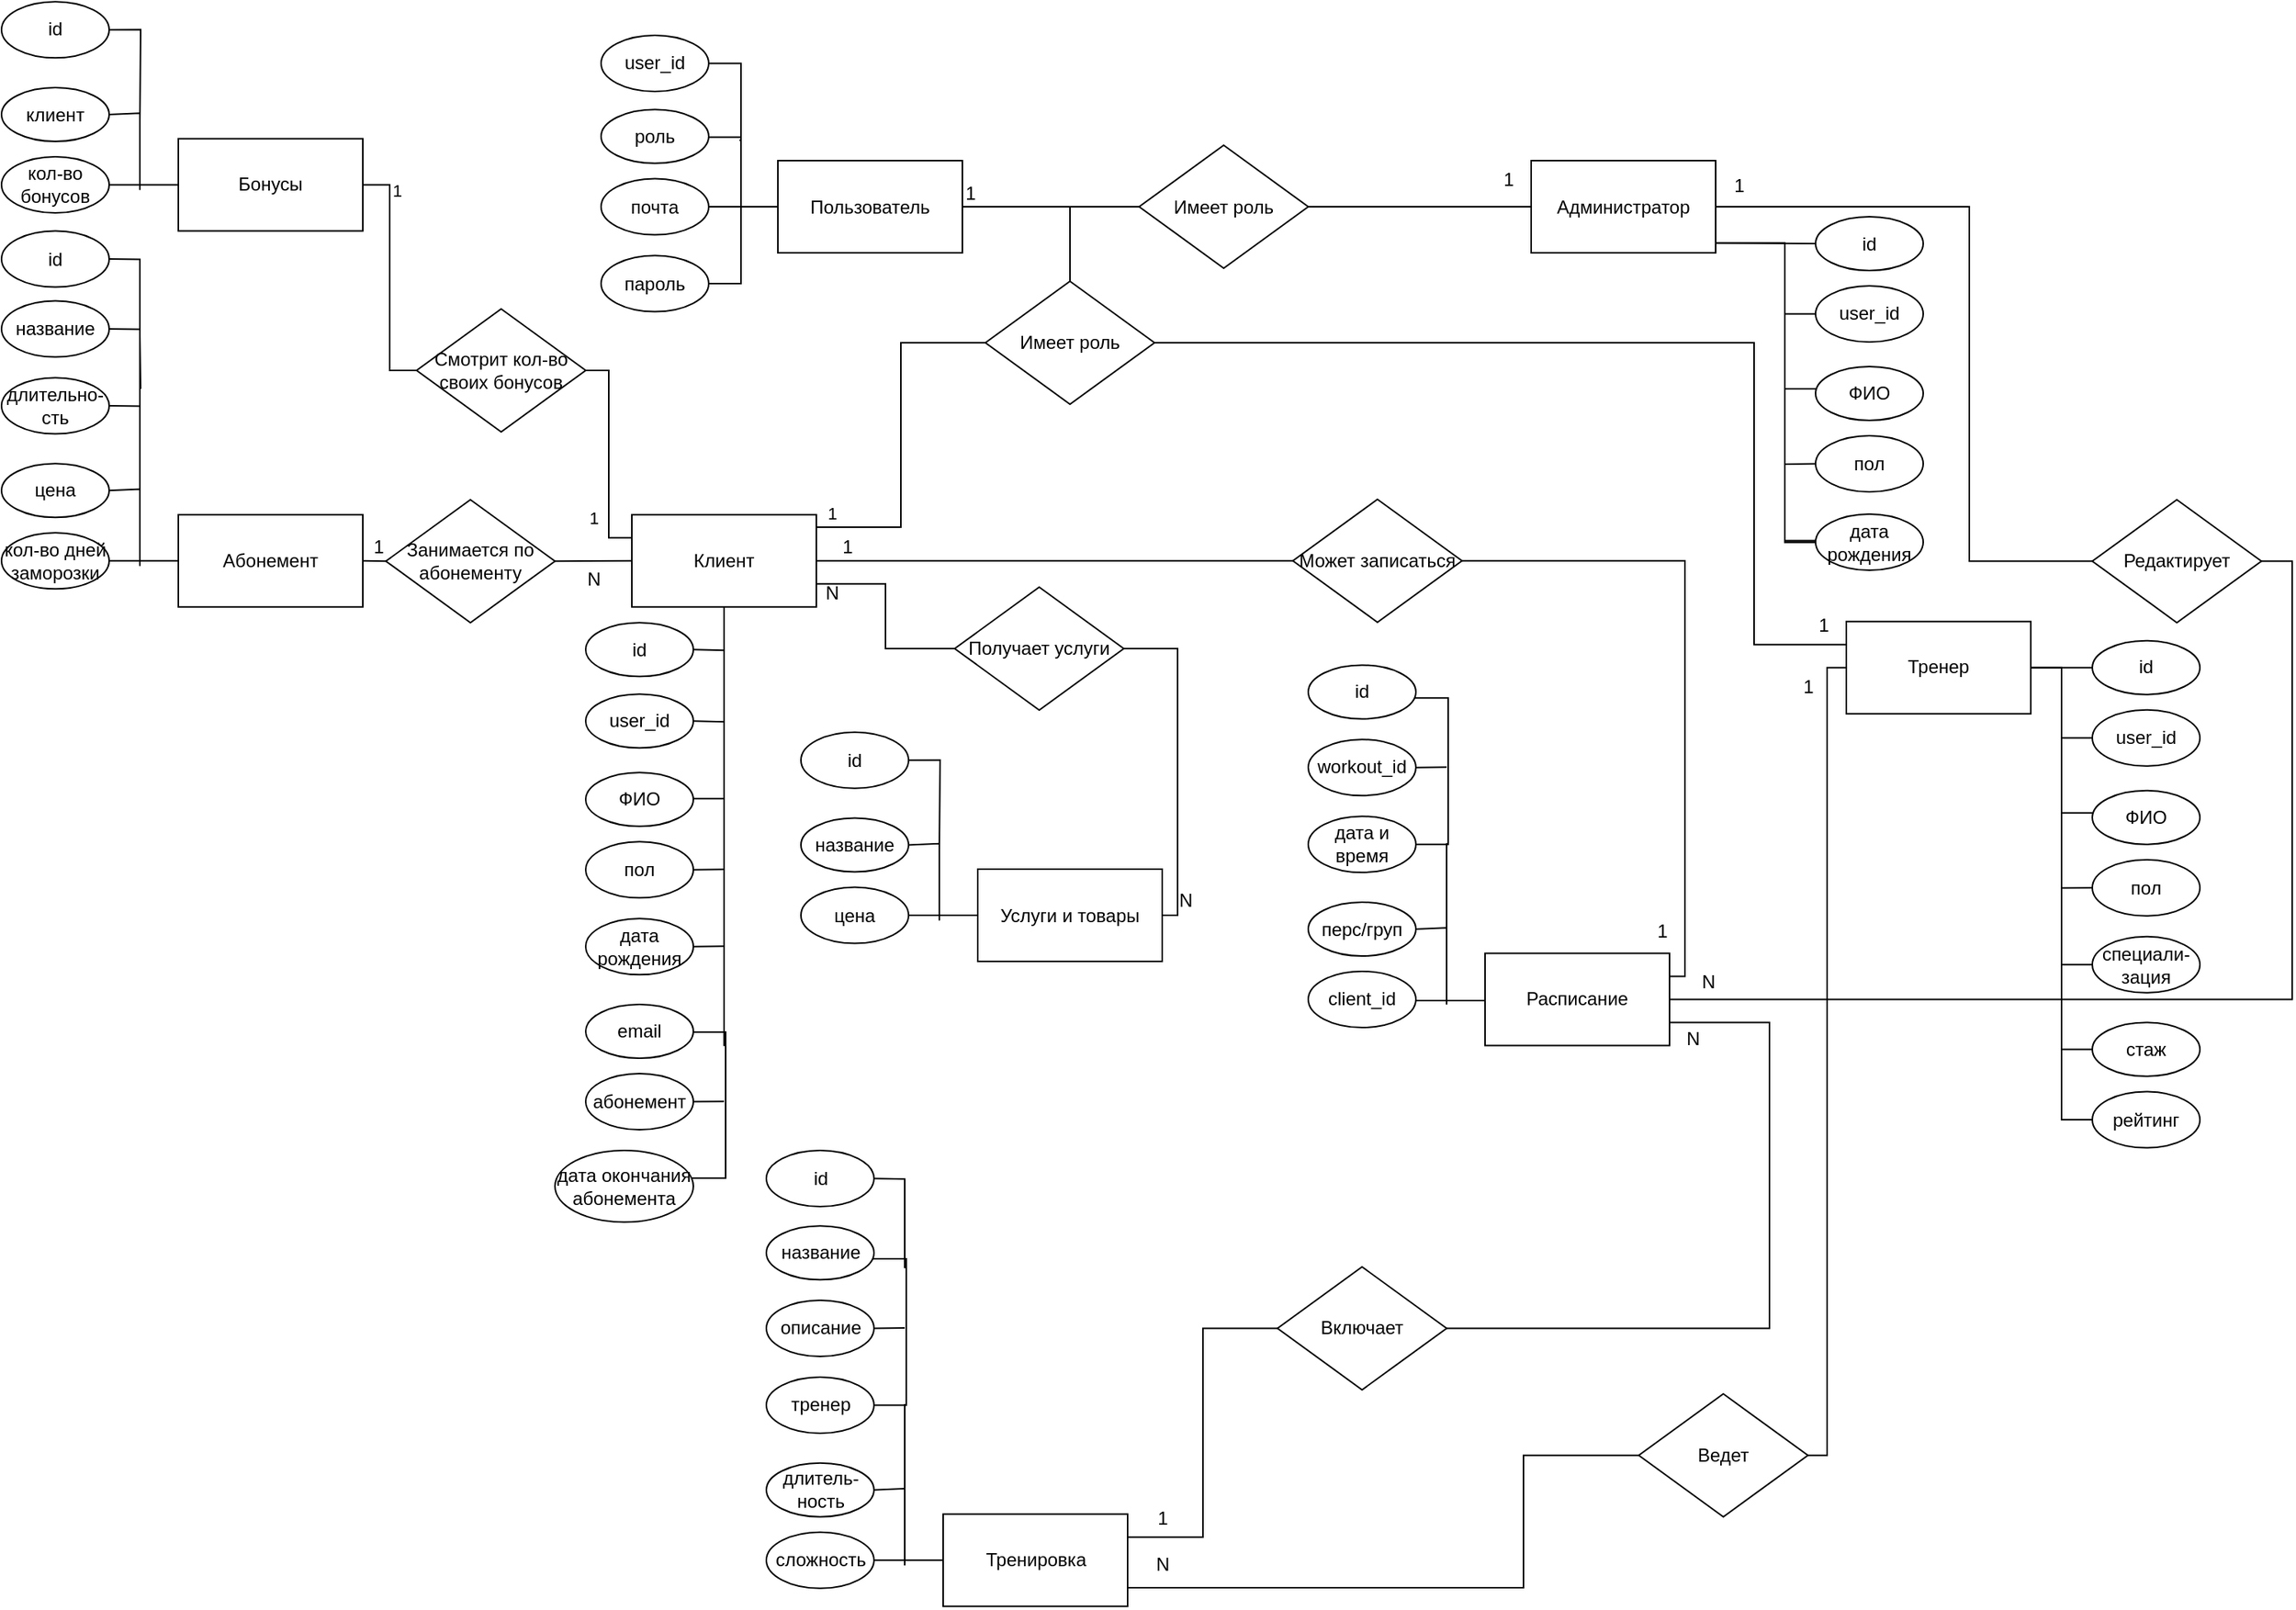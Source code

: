 <mxfile version="24.2.5" type="device">
  <diagram id="RnCLzUl4eSxEsvMVz8-o" name="Page-1">
    <mxGraphModel dx="2284" dy="844" grid="1" gridSize="10" guides="1" tooltips="1" connect="1" arrows="1" fold="1" page="1" pageScale="1" pageWidth="850" pageHeight="1100" math="0" shadow="0">
      <root>
        <mxCell id="0" />
        <mxCell id="1" parent="0" />
        <mxCell id="U9l8ZiFaZ61yjVG8_agF-72" style="edgeStyle=orthogonalEdgeStyle;rounded=0;orthogonalLoop=1;jettySize=auto;html=1;exitX=1;exitY=0.5;exitDx=0;exitDy=0;entryX=0.5;entryY=0;entryDx=0;entryDy=0;startArrow=none;startFill=0;endArrow=none;endFill=0;" parent="1" source="QEzAl2PrGgzdigAZb0rT-1" target="QEzAl2PrGgzdigAZb0rT-14" edge="1">
          <mxGeometry relative="1" as="geometry">
            <Array as="points">
              <mxPoint x="325" y="602" />
            </Array>
          </mxGeometry>
        </mxCell>
        <mxCell id="QEzAl2PrGgzdigAZb0rT-1" value="Пользователь" style="rounded=0;whiteSpace=wrap;html=1;" parent="1" vertex="1">
          <mxGeometry x="135" y="571.5" width="120" height="60" as="geometry" />
        </mxCell>
        <mxCell id="QEzAl2PrGgzdigAZb0rT-14" value="Имеет роль" style="rhombus;whiteSpace=wrap;html=1;" parent="1" vertex="1">
          <mxGeometry x="270" y="650" width="110" height="80" as="geometry" />
        </mxCell>
        <mxCell id="QEzAl2PrGgzdigAZb0rT-53" value="Получает услуги" style="rhombus;whiteSpace=wrap;html=1;" parent="1" vertex="1">
          <mxGeometry x="250" y="849" width="110" height="80" as="geometry" />
        </mxCell>
        <mxCell id="3AcrKB5KS1CkjY7Gb4UU-227" value="user_id" style="ellipse;whiteSpace=wrap;html=1;" parent="1" vertex="1">
          <mxGeometry x="20" y="490" width="70" height="36.5" as="geometry" />
        </mxCell>
        <mxCell id="3AcrKB5KS1CkjY7Gb4UU-230" value="роль" style="ellipse;whiteSpace=wrap;html=1;" parent="1" vertex="1">
          <mxGeometry x="20" y="538.25" width="70" height="35" as="geometry" />
        </mxCell>
        <mxCell id="3AcrKB5KS1CkjY7Gb4UU-231" value="почта" style="ellipse;whiteSpace=wrap;html=1;" parent="1" vertex="1">
          <mxGeometry x="20" y="583.25" width="70" height="36.5" as="geometry" />
        </mxCell>
        <mxCell id="3AcrKB5KS1CkjY7Gb4UU-232" value="пароль" style="ellipse;whiteSpace=wrap;html=1;" parent="1" vertex="1">
          <mxGeometry x="20" y="633.25" width="70" height="36.5" as="geometry" />
        </mxCell>
        <mxCell id="3AcrKB5KS1CkjY7Gb4UU-234" style="edgeStyle=orthogonalEdgeStyle;rounded=0;orthogonalLoop=1;jettySize=auto;html=1;startArrow=none;startFill=0;endArrow=none;endFill=0;" parent="1" source="3AcrKB5KS1CkjY7Gb4UU-232" target="3AcrKB5KS1CkjY7Gb4UU-230" edge="1">
          <mxGeometry relative="1" as="geometry">
            <mxPoint x="95.001" y="648.25" as="sourcePoint" />
            <mxPoint x="95.56" y="555.75" as="targetPoint" />
            <Array as="points">
              <mxPoint x="111" y="651.25" />
              <mxPoint x="111" y="556.25" />
            </Array>
          </mxGeometry>
        </mxCell>
        <mxCell id="3AcrKB5KS1CkjY7Gb4UU-235" value="" style="endArrow=none;html=1;rounded=0;exitX=1;exitY=0.5;exitDx=0;exitDy=0;" parent="1" source="3AcrKB5KS1CkjY7Gb4UU-231" target="QEzAl2PrGgzdigAZb0rT-1" edge="1">
          <mxGeometry width="50" height="50" relative="1" as="geometry">
            <mxPoint x="245" y="608.25" as="sourcePoint" />
            <mxPoint x="295" y="558.25" as="targetPoint" />
          </mxGeometry>
        </mxCell>
        <mxCell id="3AcrKB5KS1CkjY7Gb4UU-236" value="" style="endArrow=none;html=1;rounded=0;edgeStyle=orthogonalEdgeStyle;" parent="1" edge="1">
          <mxGeometry width="50" height="50" relative="1" as="geometry">
            <mxPoint x="90" y="508.25" as="sourcePoint" />
            <mxPoint x="110" y="558.25" as="targetPoint" />
            <Array as="points">
              <mxPoint x="90" y="509.25" />
              <mxPoint x="111" y="509.25" />
              <mxPoint x="111" y="558.25" />
            </Array>
          </mxGeometry>
        </mxCell>
        <mxCell id="3AcrKB5KS1CkjY7Gb4UU-237" value="Клиент" style="rounded=0;whiteSpace=wrap;html=1;" parent="1" vertex="1">
          <mxGeometry x="40" y="801.88" width="120" height="60" as="geometry" />
        </mxCell>
        <mxCell id="3AcrKB5KS1CkjY7Gb4UU-239" value="email" style="ellipse;whiteSpace=wrap;html=1;" parent="1" vertex="1">
          <mxGeometry x="10" y="1120.5" width="70" height="35" as="geometry" />
        </mxCell>
        <mxCell id="3AcrKB5KS1CkjY7Gb4UU-240" value="абонемент" style="ellipse;whiteSpace=wrap;html=1;" parent="1" vertex="1">
          <mxGeometry x="10" y="1165.5" width="70" height="36.5" as="geometry" />
        </mxCell>
        <mxCell id="3AcrKB5KS1CkjY7Gb4UU-241" value="дата окончания абонемента" style="ellipse;whiteSpace=wrap;html=1;" parent="1" vertex="1">
          <mxGeometry x="-10" y="1215.5" width="90" height="46.62" as="geometry" />
        </mxCell>
        <mxCell id="3AcrKB5KS1CkjY7Gb4UU-242" style="edgeStyle=orthogonalEdgeStyle;rounded=0;orthogonalLoop=1;jettySize=auto;html=1;startArrow=none;startFill=0;endArrow=none;endFill=0;" parent="1" source="3AcrKB5KS1CkjY7Gb4UU-241" target="3AcrKB5KS1CkjY7Gb4UU-239" edge="1">
          <mxGeometry relative="1" as="geometry">
            <mxPoint x="85.001" y="1230.5" as="sourcePoint" />
            <mxPoint x="85.56" y="1138" as="targetPoint" />
            <Array as="points">
              <mxPoint x="101" y="1233.5" />
              <mxPoint x="101" y="1138.5" />
            </Array>
          </mxGeometry>
        </mxCell>
        <mxCell id="3AcrKB5KS1CkjY7Gb4UU-249" value="ФИО" style="ellipse;whiteSpace=wrap;html=1;" parent="1" vertex="1">
          <mxGeometry x="10" y="969.62" width="70" height="35" as="geometry" />
        </mxCell>
        <mxCell id="3AcrKB5KS1CkjY7Gb4UU-250" value="пол" style="ellipse;whiteSpace=wrap;html=1;" parent="1" vertex="1">
          <mxGeometry x="10" y="1014.62" width="70" height="36.5" as="geometry" />
        </mxCell>
        <mxCell id="3AcrKB5KS1CkjY7Gb4UU-251" value="дата рождения" style="ellipse;whiteSpace=wrap;html=1;" parent="1" vertex="1">
          <mxGeometry x="10" y="1064.62" width="70" height="36.5" as="geometry" />
        </mxCell>
        <mxCell id="3AcrKB5KS1CkjY7Gb4UU-254" value="" style="endArrow=none;html=1;rounded=0;exitX=1;exitY=0.5;exitDx=0;exitDy=0;" parent="1" source="3AcrKB5KS1CkjY7Gb4UU-250" edge="1">
          <mxGeometry width="50" height="50" relative="1" as="geometry">
            <mxPoint x="120" y="1089.62" as="sourcePoint" />
            <mxPoint x="100" y="1032.62" as="targetPoint" />
          </mxGeometry>
        </mxCell>
        <mxCell id="3AcrKB5KS1CkjY7Gb4UU-256" value="id" style="ellipse;whiteSpace=wrap;html=1;" parent="1" vertex="1">
          <mxGeometry x="10" y="872.12" width="70" height="35" as="geometry" />
        </mxCell>
        <mxCell id="3AcrKB5KS1CkjY7Gb4UU-257" value="user_id" style="ellipse;whiteSpace=wrap;html=1;" parent="1" vertex="1">
          <mxGeometry x="10" y="918.62" width="70" height="35" as="geometry" />
        </mxCell>
        <mxCell id="3AcrKB5KS1CkjY7Gb4UU-259" value="" style="endArrow=none;html=1;rounded=0;entryX=1;entryY=0.5;entryDx=0;entryDy=0;" parent="1" target="3AcrKB5KS1CkjY7Gb4UU-256" edge="1">
          <mxGeometry width="50" height="50" relative="1" as="geometry">
            <mxPoint x="100" y="992.12" as="sourcePoint" />
            <mxPoint x="320" y="1182.12" as="targetPoint" />
            <Array as="points">
              <mxPoint x="100" y="890.12" />
            </Array>
          </mxGeometry>
        </mxCell>
        <mxCell id="3AcrKB5KS1CkjY7Gb4UU-260" value="Тренер" style="rounded=0;whiteSpace=wrap;html=1;" parent="1" vertex="1">
          <mxGeometry x="830" y="871.37" width="120" height="60" as="geometry" />
        </mxCell>
        <mxCell id="3AcrKB5KS1CkjY7Gb4UU-261" value="стаж" style="ellipse;whiteSpace=wrap;html=1;" parent="1" vertex="1">
          <mxGeometry x="990" y="1132.25" width="70" height="35" as="geometry" />
        </mxCell>
        <mxCell id="3AcrKB5KS1CkjY7Gb4UU-262" value="рейтинг" style="ellipse;whiteSpace=wrap;html=1;" parent="1" vertex="1">
          <mxGeometry x="990" y="1177.25" width="70" height="36.5" as="geometry" />
        </mxCell>
        <mxCell id="3AcrKB5KS1CkjY7Gb4UU-266" value="ФИО" style="ellipse;whiteSpace=wrap;html=1;" parent="1" vertex="1">
          <mxGeometry x="990" y="981.37" width="70" height="35" as="geometry" />
        </mxCell>
        <mxCell id="3AcrKB5KS1CkjY7Gb4UU-267" value="пол" style="ellipse;whiteSpace=wrap;html=1;" parent="1" vertex="1">
          <mxGeometry x="990" y="1026.37" width="70" height="36.5" as="geometry" />
        </mxCell>
        <mxCell id="3AcrKB5KS1CkjY7Gb4UU-268" value="специали-&lt;br&gt;зация" style="ellipse;whiteSpace=wrap;html=1;" parent="1" vertex="1">
          <mxGeometry x="990" y="1076.37" width="70" height="36.5" as="geometry" />
        </mxCell>
        <mxCell id="3AcrKB5KS1CkjY7Gb4UU-272" value="id" style="ellipse;whiteSpace=wrap;html=1;" parent="1" vertex="1">
          <mxGeometry x="990" y="883.87" width="70" height="35" as="geometry" />
        </mxCell>
        <mxCell id="3AcrKB5KS1CkjY7Gb4UU-273" value="user_id" style="ellipse;whiteSpace=wrap;html=1;" parent="1" vertex="1">
          <mxGeometry x="990" y="928.87" width="70" height="36.5" as="geometry" />
        </mxCell>
        <mxCell id="3AcrKB5KS1CkjY7Gb4UU-277" value="Тренировка" style="rounded=0;whiteSpace=wrap;html=1;" parent="1" vertex="1">
          <mxGeometry x="242.5" y="1452.13" width="120" height="60" as="geometry" />
        </mxCell>
        <mxCell id="3AcrKB5KS1CkjY7Gb4UU-278" value="длитель-ность" style="ellipse;whiteSpace=wrap;html=1;" parent="1" vertex="1">
          <mxGeometry x="127.5" y="1418.88" width="70" height="35" as="geometry" />
        </mxCell>
        <mxCell id="3AcrKB5KS1CkjY7Gb4UU-279" value="сложность" style="ellipse;whiteSpace=wrap;html=1;" parent="1" vertex="1">
          <mxGeometry x="127.5" y="1463.88" width="70" height="36.5" as="geometry" />
        </mxCell>
        <mxCell id="3AcrKB5KS1CkjY7Gb4UU-280" value="" style="endArrow=none;html=1;rounded=0;exitX=1;exitY=0.5;exitDx=0;exitDy=0;" parent="1" source="3AcrKB5KS1CkjY7Gb4UU-279" target="3AcrKB5KS1CkjY7Gb4UU-277" edge="1">
          <mxGeometry width="50" height="50" relative="1" as="geometry">
            <mxPoint x="352.5" y="1488.88" as="sourcePoint" />
            <mxPoint x="402.5" y="1438.88" as="targetPoint" />
          </mxGeometry>
        </mxCell>
        <mxCell id="3AcrKB5KS1CkjY7Gb4UU-281" value="название" style="ellipse;whiteSpace=wrap;html=1;" parent="1" vertex="1">
          <mxGeometry x="127.5" y="1264.63" width="70" height="35" as="geometry" />
        </mxCell>
        <mxCell id="3AcrKB5KS1CkjY7Gb4UU-282" value="описание" style="ellipse;whiteSpace=wrap;html=1;" parent="1" vertex="1">
          <mxGeometry x="127.5" y="1313" width="70" height="36.5" as="geometry" />
        </mxCell>
        <mxCell id="3AcrKB5KS1CkjY7Gb4UU-283" value="тренер" style="ellipse;whiteSpace=wrap;html=1;" parent="1" vertex="1">
          <mxGeometry x="127.5" y="1363" width="70" height="36.5" as="geometry" />
        </mxCell>
        <mxCell id="3AcrKB5KS1CkjY7Gb4UU-284" style="edgeStyle=orthogonalEdgeStyle;rounded=0;orthogonalLoop=1;jettySize=auto;html=1;startArrow=none;startFill=0;endArrow=none;endFill=0;" parent="1" source="3AcrKB5KS1CkjY7Gb4UU-283" target="3AcrKB5KS1CkjY7Gb4UU-281" edge="1">
          <mxGeometry relative="1" as="geometry">
            <mxPoint x="202.501" y="1378" as="sourcePoint" />
            <mxPoint x="203.06" y="1285.5" as="targetPoint" />
            <Array as="points">
              <mxPoint x="218.5" y="1381" />
              <mxPoint x="218.5" y="1286" />
            </Array>
          </mxGeometry>
        </mxCell>
        <mxCell id="3AcrKB5KS1CkjY7Gb4UU-285" value="" style="endArrow=none;html=1;rounded=0;exitX=1;exitY=0.5;exitDx=0;exitDy=0;" parent="1" source="3AcrKB5KS1CkjY7Gb4UU-282" edge="1">
          <mxGeometry width="50" height="50" relative="1" as="geometry">
            <mxPoint x="237.5" y="1388" as="sourcePoint" />
            <mxPoint x="217.5" y="1331" as="targetPoint" />
          </mxGeometry>
        </mxCell>
        <mxCell id="3AcrKB5KS1CkjY7Gb4UU-286" value="" style="endArrow=none;html=1;rounded=0;" parent="1" edge="1">
          <mxGeometry width="50" height="50" relative="1" as="geometry">
            <mxPoint x="217.5" y="1440.5" as="sourcePoint" />
            <mxPoint x="217.5" y="1380.5" as="targetPoint" />
          </mxGeometry>
        </mxCell>
        <mxCell id="3AcrKB5KS1CkjY7Gb4UU-288" value="id" style="ellipse;whiteSpace=wrap;html=1;" parent="1" vertex="1">
          <mxGeometry x="127.5" y="1215.5" width="70" height="36.5" as="geometry" />
        </mxCell>
        <mxCell id="3AcrKB5KS1CkjY7Gb4UU-289" value="" style="endArrow=none;html=1;rounded=0;exitX=1;exitY=0.5;exitDx=0;exitDy=0;" parent="1" source="3AcrKB5KS1CkjY7Gb4UU-288" edge="1">
          <mxGeometry width="50" height="50" relative="1" as="geometry">
            <mxPoint x="237.5" y="1290.5" as="sourcePoint" />
            <mxPoint x="217.5" y="1292.13" as="targetPoint" />
            <Array as="points">
              <mxPoint x="217.5" y="1234.13" />
            </Array>
          </mxGeometry>
        </mxCell>
        <mxCell id="3AcrKB5KS1CkjY7Gb4UU-291" value="" style="endArrow=none;html=1;rounded=0;entryX=1;entryY=0.5;entryDx=0;entryDy=0;" parent="1" target="3AcrKB5KS1CkjY7Gb4UU-278" edge="1">
          <mxGeometry width="50" height="50" relative="1" as="geometry">
            <mxPoint x="217.5" y="1485.5" as="sourcePoint" />
            <mxPoint x="257.5" y="1555.5" as="targetPoint" />
            <Array as="points">
              <mxPoint x="217.5" y="1435.5" />
            </Array>
          </mxGeometry>
        </mxCell>
        <mxCell id="3AcrKB5KS1CkjY7Gb4UU-292" value="Расписание" style="rounded=0;whiteSpace=wrap;html=1;" parent="1" vertex="1">
          <mxGeometry x="595" y="1087.25" width="120" height="60" as="geometry" />
        </mxCell>
        <mxCell id="3AcrKB5KS1CkjY7Gb4UU-293" value="перс/груп" style="ellipse;whiteSpace=wrap;html=1;" parent="1" vertex="1">
          <mxGeometry x="480" y="1054" width="70" height="35" as="geometry" />
        </mxCell>
        <mxCell id="3AcrKB5KS1CkjY7Gb4UU-294" value="client_id" style="ellipse;whiteSpace=wrap;html=1;" parent="1" vertex="1">
          <mxGeometry x="480" y="1099" width="70" height="36.5" as="geometry" />
        </mxCell>
        <mxCell id="3AcrKB5KS1CkjY7Gb4UU-295" value="" style="endArrow=none;html=1;rounded=0;exitX=1;exitY=0.5;exitDx=0;exitDy=0;" parent="1" edge="1">
          <mxGeometry width="50" height="50" relative="1" as="geometry">
            <mxPoint x="550" y="1118" as="sourcePoint" />
            <mxPoint x="595" y="1118" as="targetPoint" />
          </mxGeometry>
        </mxCell>
        <mxCell id="3AcrKB5KS1CkjY7Gb4UU-296" value="id" style="ellipse;whiteSpace=wrap;html=1;" parent="1" vertex="1">
          <mxGeometry x="480" y="899.75" width="70" height="35" as="geometry" />
        </mxCell>
        <mxCell id="3AcrKB5KS1CkjY7Gb4UU-297" value="workout_id" style="ellipse;whiteSpace=wrap;html=1;" parent="1" vertex="1">
          <mxGeometry x="480" y="948.12" width="70" height="36.5" as="geometry" />
        </mxCell>
        <mxCell id="3AcrKB5KS1CkjY7Gb4UU-298" value="дата и время" style="ellipse;whiteSpace=wrap;html=1;" parent="1" vertex="1">
          <mxGeometry x="480" y="998.12" width="70" height="36.5" as="geometry" />
        </mxCell>
        <mxCell id="3AcrKB5KS1CkjY7Gb4UU-299" style="edgeStyle=orthogonalEdgeStyle;rounded=0;orthogonalLoop=1;jettySize=auto;html=1;startArrow=none;startFill=0;endArrow=none;endFill=0;" parent="1" source="3AcrKB5KS1CkjY7Gb4UU-298" target="3AcrKB5KS1CkjY7Gb4UU-296" edge="1">
          <mxGeometry relative="1" as="geometry">
            <mxPoint x="555.001" y="1013.12" as="sourcePoint" />
            <mxPoint x="555.56" y="920.62" as="targetPoint" />
            <Array as="points">
              <mxPoint x="571" y="1016.12" />
              <mxPoint x="571" y="921.12" />
            </Array>
          </mxGeometry>
        </mxCell>
        <mxCell id="3AcrKB5KS1CkjY7Gb4UU-300" value="" style="endArrow=none;html=1;rounded=0;exitX=1;exitY=0.5;exitDx=0;exitDy=0;" parent="1" source="3AcrKB5KS1CkjY7Gb4UU-297" edge="1">
          <mxGeometry width="50" height="50" relative="1" as="geometry">
            <mxPoint x="590" y="1023.12" as="sourcePoint" />
            <mxPoint x="570" y="966.12" as="targetPoint" />
          </mxGeometry>
        </mxCell>
        <mxCell id="3AcrKB5KS1CkjY7Gb4UU-301" value="" style="endArrow=none;html=1;rounded=0;" parent="1" edge="1">
          <mxGeometry width="50" height="50" relative="1" as="geometry">
            <mxPoint x="570" y="1075.62" as="sourcePoint" />
            <mxPoint x="570" y="1015.62" as="targetPoint" />
          </mxGeometry>
        </mxCell>
        <mxCell id="3AcrKB5KS1CkjY7Gb4UU-304" value="" style="endArrow=none;html=1;rounded=0;entryX=1;entryY=0.5;entryDx=0;entryDy=0;" parent="1" target="3AcrKB5KS1CkjY7Gb4UU-293" edge="1">
          <mxGeometry width="50" height="50" relative="1" as="geometry">
            <mxPoint x="570" y="1120.62" as="sourcePoint" />
            <mxPoint x="610" y="1190.62" as="targetPoint" />
            <Array as="points">
              <mxPoint x="570" y="1070.62" />
            </Array>
          </mxGeometry>
        </mxCell>
        <mxCell id="3AcrKB5KS1CkjY7Gb4UU-306" value="Абонемент" style="rounded=0;whiteSpace=wrap;html=1;" parent="1" vertex="1">
          <mxGeometry x="-255" y="801.88" width="120" height="60" as="geometry" />
        </mxCell>
        <mxCell id="3AcrKB5KS1CkjY7Gb4UU-307" value="цена" style="ellipse;whiteSpace=wrap;html=1;" parent="1" vertex="1">
          <mxGeometry x="-370" y="768.63" width="70" height="35" as="geometry" />
        </mxCell>
        <mxCell id="3AcrKB5KS1CkjY7Gb4UU-308" value="кол-во дней заморозки" style="ellipse;whiteSpace=wrap;html=1;" parent="1" vertex="1">
          <mxGeometry x="-370" y="813.63" width="70" height="36.5" as="geometry" />
        </mxCell>
        <mxCell id="3AcrKB5KS1CkjY7Gb4UU-309" value="" style="endArrow=none;html=1;rounded=0;exitX=1;exitY=0.5;exitDx=0;exitDy=0;" parent="1" source="3AcrKB5KS1CkjY7Gb4UU-308" target="3AcrKB5KS1CkjY7Gb4UU-306" edge="1">
          <mxGeometry width="50" height="50" relative="1" as="geometry">
            <mxPoint x="-145" y="838.63" as="sourcePoint" />
            <mxPoint x="-95" y="788.63" as="targetPoint" />
          </mxGeometry>
        </mxCell>
        <mxCell id="3AcrKB5KS1CkjY7Gb4UU-311" value="название" style="ellipse;whiteSpace=wrap;html=1;" parent="1" vertex="1">
          <mxGeometry x="-370" y="662.75" width="70" height="36.5" as="geometry" />
        </mxCell>
        <mxCell id="3AcrKB5KS1CkjY7Gb4UU-312" value="длительно-сть" style="ellipse;whiteSpace=wrap;html=1;" parent="1" vertex="1">
          <mxGeometry x="-370" y="712.75" width="70" height="36.5" as="geometry" />
        </mxCell>
        <mxCell id="3AcrKB5KS1CkjY7Gb4UU-314" value="" style="endArrow=none;html=1;rounded=0;exitX=1;exitY=0.5;exitDx=0;exitDy=0;entryX=1;entryY=0.5;entryDx=0;entryDy=0;" parent="1" source="3AcrKB5KS1CkjY7Gb4UU-311" target="3AcrKB5KS1CkjY7Gb4UU-312" edge="1">
          <mxGeometry width="50" height="50" relative="1" as="geometry">
            <mxPoint x="-260" y="737.75" as="sourcePoint" />
            <mxPoint x="-280" y="680.75" as="targetPoint" />
            <Array as="points">
              <mxPoint x="-280" y="681.25" />
              <mxPoint x="-280" y="731.25" />
            </Array>
          </mxGeometry>
        </mxCell>
        <mxCell id="3AcrKB5KS1CkjY7Gb4UU-315" value="" style="endArrow=none;html=1;rounded=0;" parent="1" edge="1">
          <mxGeometry width="50" height="50" relative="1" as="geometry">
            <mxPoint x="-280" y="790.25" as="sourcePoint" />
            <mxPoint x="-280" y="730.25" as="targetPoint" />
          </mxGeometry>
        </mxCell>
        <mxCell id="3AcrKB5KS1CkjY7Gb4UU-318" value="" style="endArrow=none;html=1;rounded=0;entryX=1;entryY=0.5;entryDx=0;entryDy=0;" parent="1" target="3AcrKB5KS1CkjY7Gb4UU-307" edge="1">
          <mxGeometry width="50" height="50" relative="1" as="geometry">
            <mxPoint x="-280" y="835.25" as="sourcePoint" />
            <mxPoint x="-240" y="905.25" as="targetPoint" />
            <Array as="points">
              <mxPoint x="-280" y="785.25" />
            </Array>
          </mxGeometry>
        </mxCell>
        <mxCell id="3AcrKB5KS1CkjY7Gb4UU-320" value="Бонусы" style="rounded=0;whiteSpace=wrap;html=1;" parent="1" vertex="1">
          <mxGeometry x="-255" y="557.25" width="120" height="60" as="geometry" />
        </mxCell>
        <mxCell id="3AcrKB5KS1CkjY7Gb4UU-321" value="клиент" style="ellipse;whiteSpace=wrap;html=1;" parent="1" vertex="1">
          <mxGeometry x="-370" y="524.0" width="70" height="35" as="geometry" />
        </mxCell>
        <mxCell id="3AcrKB5KS1CkjY7Gb4UU-322" value="кол-во бонусов" style="ellipse;whiteSpace=wrap;html=1;" parent="1" vertex="1">
          <mxGeometry x="-370" y="569.0" width="70" height="36.5" as="geometry" />
        </mxCell>
        <mxCell id="3AcrKB5KS1CkjY7Gb4UU-323" value="" style="endArrow=none;html=1;rounded=0;exitX=1;exitY=0.5;exitDx=0;exitDy=0;" parent="1" source="3AcrKB5KS1CkjY7Gb4UU-322" target="3AcrKB5KS1CkjY7Gb4UU-320" edge="1">
          <mxGeometry width="50" height="50" relative="1" as="geometry">
            <mxPoint x="-145" y="594.0" as="sourcePoint" />
            <mxPoint x="-95" y="544.0" as="targetPoint" />
          </mxGeometry>
        </mxCell>
        <mxCell id="3AcrKB5KS1CkjY7Gb4UU-325" value="id" style="ellipse;whiteSpace=wrap;html=1;" parent="1" vertex="1">
          <mxGeometry x="-370" y="468.12" width="70" height="36.5" as="geometry" />
        </mxCell>
        <mxCell id="3AcrKB5KS1CkjY7Gb4UU-327" value="" style="endArrow=none;html=1;rounded=0;entryX=1;entryY=0.5;entryDx=0;entryDy=0;" parent="1" target="3AcrKB5KS1CkjY7Gb4UU-325" edge="1">
          <mxGeometry width="50" height="50" relative="1" as="geometry">
            <mxPoint x="-280" y="545.62" as="sourcePoint" />
            <mxPoint x="-280" y="485.62" as="targetPoint" />
            <Array as="points">
              <mxPoint x="-279.5" y="486.24" />
            </Array>
          </mxGeometry>
        </mxCell>
        <mxCell id="3AcrKB5KS1CkjY7Gb4UU-328" value="" style="endArrow=none;html=1;rounded=0;entryX=1;entryY=0.5;entryDx=0;entryDy=0;" parent="1" target="3AcrKB5KS1CkjY7Gb4UU-321" edge="1">
          <mxGeometry width="50" height="50" relative="1" as="geometry">
            <mxPoint x="-280" y="590.62" as="sourcePoint" />
            <mxPoint x="-240" y="660.62" as="targetPoint" />
            <Array as="points">
              <mxPoint x="-280" y="540.62" />
            </Array>
          </mxGeometry>
        </mxCell>
        <mxCell id="3AcrKB5KS1CkjY7Gb4UU-329" value="Услуги и товары" style="rounded=0;whiteSpace=wrap;html=1;" parent="1" vertex="1">
          <mxGeometry x="265" y="1032.5" width="120" height="60" as="geometry" />
        </mxCell>
        <mxCell id="3AcrKB5KS1CkjY7Gb4UU-330" value="название" style="ellipse;whiteSpace=wrap;html=1;" parent="1" vertex="1">
          <mxGeometry x="150" y="999.25" width="70" height="35" as="geometry" />
        </mxCell>
        <mxCell id="3AcrKB5KS1CkjY7Gb4UU-331" value="цена" style="ellipse;whiteSpace=wrap;html=1;" parent="1" vertex="1">
          <mxGeometry x="150" y="1044.25" width="70" height="36.5" as="geometry" />
        </mxCell>
        <mxCell id="3AcrKB5KS1CkjY7Gb4UU-332" value="" style="endArrow=none;html=1;rounded=0;exitX=1;exitY=0.5;exitDx=0;exitDy=0;" parent="1" source="3AcrKB5KS1CkjY7Gb4UU-331" target="3AcrKB5KS1CkjY7Gb4UU-329" edge="1">
          <mxGeometry width="50" height="50" relative="1" as="geometry">
            <mxPoint x="375" y="1069.25" as="sourcePoint" />
            <mxPoint x="425" y="1019.25" as="targetPoint" />
          </mxGeometry>
        </mxCell>
        <mxCell id="3AcrKB5KS1CkjY7Gb4UU-333" value="id" style="ellipse;whiteSpace=wrap;html=1;" parent="1" vertex="1">
          <mxGeometry x="150" y="943.37" width="70" height="36.5" as="geometry" />
        </mxCell>
        <mxCell id="3AcrKB5KS1CkjY7Gb4UU-334" value="" style="endArrow=none;html=1;rounded=0;entryX=1;entryY=0.5;entryDx=0;entryDy=0;" parent="1" target="3AcrKB5KS1CkjY7Gb4UU-333" edge="1">
          <mxGeometry width="50" height="50" relative="1" as="geometry">
            <mxPoint x="240" y="1020.87" as="sourcePoint" />
            <mxPoint x="240" y="960.87" as="targetPoint" />
            <Array as="points">
              <mxPoint x="240.5" y="961.49" />
            </Array>
          </mxGeometry>
        </mxCell>
        <mxCell id="3AcrKB5KS1CkjY7Gb4UU-335" value="" style="endArrow=none;html=1;rounded=0;entryX=1;entryY=0.5;entryDx=0;entryDy=0;" parent="1" target="3AcrKB5KS1CkjY7Gb4UU-330" edge="1">
          <mxGeometry width="50" height="50" relative="1" as="geometry">
            <mxPoint x="240" y="1065.87" as="sourcePoint" />
            <mxPoint x="280" y="1135.87" as="targetPoint" />
            <Array as="points">
              <mxPoint x="240" y="1015.87" />
            </Array>
          </mxGeometry>
        </mxCell>
        <mxCell id="3AcrKB5KS1CkjY7Gb4UU-338" value="" style="endArrow=none;html=1;rounded=0;entryX=0;entryY=0.5;entryDx=0;entryDy=0;exitX=1;exitY=0.5;exitDx=0;exitDy=0;edgeStyle=orthogonalEdgeStyle;" parent="1" source="3AcrKB5KS1CkjY7Gb4UU-237" target="QEzAl2PrGgzdigAZb0rT-14" edge="1">
          <mxGeometry width="50" height="50" relative="1" as="geometry">
            <mxPoint x="70" y="860" as="sourcePoint" />
            <mxPoint x="120" y="810" as="targetPoint" />
            <Array as="points">
              <mxPoint x="160" y="810" />
              <mxPoint x="215" y="810" />
              <mxPoint x="215" y="690" />
            </Array>
          </mxGeometry>
        </mxCell>
        <mxCell id="3AcrKB5KS1CkjY7Gb4UU-386" value="1" style="edgeLabel;html=1;align=center;verticalAlign=middle;resizable=0;points=[];" parent="3AcrKB5KS1CkjY7Gb4UU-338" vertex="1" connectable="0">
          <mxGeometry x="-0.747" y="1" relative="1" as="geometry">
            <mxPoint y="-8" as="offset" />
          </mxGeometry>
        </mxCell>
        <mxCell id="3AcrKB5KS1CkjY7Gb4UU-339" value="" style="endArrow=none;html=1;rounded=0;entryX=0.5;entryY=1;entryDx=0;entryDy=0;" parent="1" target="3AcrKB5KS1CkjY7Gb4UU-237" edge="1">
          <mxGeometry width="50" height="50" relative="1" as="geometry">
            <mxPoint x="100" y="1147.62" as="sourcePoint" />
            <mxPoint x="210" y="1017.62" as="targetPoint" />
          </mxGeometry>
        </mxCell>
        <mxCell id="3AcrKB5KS1CkjY7Gb4UU-341" value="" style="endArrow=none;html=1;rounded=0;exitX=1;exitY=0.5;exitDx=0;exitDy=0;" parent="1" source="3AcrKB5KS1CkjY7Gb4UU-257" edge="1">
          <mxGeometry width="50" height="50" relative="1" as="geometry">
            <mxPoint x="160" y="1067.62" as="sourcePoint" />
            <mxPoint x="100" y="936.62" as="targetPoint" />
          </mxGeometry>
        </mxCell>
        <mxCell id="3AcrKB5KS1CkjY7Gb4UU-342" value="" style="endArrow=none;html=1;rounded=0;" parent="1" edge="1">
          <mxGeometry width="50" height="50" relative="1" as="geometry">
            <mxPoint x="80" y="986.62" as="sourcePoint" />
            <mxPoint x="100" y="986.62" as="targetPoint" />
          </mxGeometry>
        </mxCell>
        <mxCell id="3AcrKB5KS1CkjY7Gb4UU-343" value="" style="endArrow=none;html=1;rounded=0;exitX=1;exitY=0.5;exitDx=0;exitDy=0;" parent="1" source="3AcrKB5KS1CkjY7Gb4UU-251" edge="1">
          <mxGeometry width="50" height="50" relative="1" as="geometry">
            <mxPoint x="90" y="996.62" as="sourcePoint" />
            <mxPoint x="100" y="1082.62" as="targetPoint" />
          </mxGeometry>
        </mxCell>
        <mxCell id="3AcrKB5KS1CkjY7Gb4UU-344" value="" style="endArrow=none;html=1;rounded=0;entryX=1;entryY=0.5;entryDx=0;entryDy=0;" parent="1" target="3AcrKB5KS1CkjY7Gb4UU-240" edge="1">
          <mxGeometry width="50" height="50" relative="1" as="geometry">
            <mxPoint x="100" y="1183.62" as="sourcePoint" />
            <mxPoint x="120" y="1006.62" as="targetPoint" />
          </mxGeometry>
        </mxCell>
        <mxCell id="3AcrKB5KS1CkjY7Gb4UU-345" value="" style="endArrow=none;html=1;rounded=0;exitX=1;exitY=0.75;exitDx=0;exitDy=0;entryX=0;entryY=0.5;entryDx=0;entryDy=0;edgeStyle=orthogonalEdgeStyle;" parent="1" source="3AcrKB5KS1CkjY7Gb4UU-237" target="QEzAl2PrGgzdigAZb0rT-53" edge="1">
          <mxGeometry width="50" height="50" relative="1" as="geometry">
            <mxPoint x="500" y="910" as="sourcePoint" />
            <mxPoint x="550" y="860" as="targetPoint" />
          </mxGeometry>
        </mxCell>
        <mxCell id="3AcrKB5KS1CkjY7Gb4UU-346" value="" style="endArrow=none;html=1;rounded=0;exitX=1;exitY=0.5;exitDx=0;exitDy=0;entryX=1;entryY=0.5;entryDx=0;entryDy=0;edgeStyle=orthogonalEdgeStyle;" parent="1" source="QEzAl2PrGgzdigAZb0rT-53" target="3AcrKB5KS1CkjY7Gb4UU-329" edge="1">
          <mxGeometry width="50" height="50" relative="1" as="geometry">
            <mxPoint x="430" y="980" as="sourcePoint" />
            <mxPoint x="480" y="930" as="targetPoint" />
          </mxGeometry>
        </mxCell>
        <mxCell id="3AcrKB5KS1CkjY7Gb4UU-347" value="Занимается по абонементу" style="rhombus;whiteSpace=wrap;html=1;" parent="1" vertex="1">
          <mxGeometry x="-120" y="792.12" width="110" height="80" as="geometry" />
        </mxCell>
        <mxCell id="3AcrKB5KS1CkjY7Gb4UU-348" value="" style="endArrow=none;html=1;rounded=0;entryX=0;entryY=0.5;entryDx=0;entryDy=0;exitX=1;exitY=0.5;exitDx=0;exitDy=0;" parent="1" source="3AcrKB5KS1CkjY7Gb4UU-347" target="3AcrKB5KS1CkjY7Gb4UU-237" edge="1">
          <mxGeometry width="50" height="50" relative="1" as="geometry">
            <mxPoint x="-110" y="620" as="sourcePoint" />
            <mxPoint x="-60" y="570" as="targetPoint" />
          </mxGeometry>
        </mxCell>
        <mxCell id="3AcrKB5KS1CkjY7Gb4UU-349" value="" style="endArrow=none;html=1;rounded=0;entryX=1;entryY=0.5;entryDx=0;entryDy=0;exitX=0;exitY=0.5;exitDx=0;exitDy=0;" parent="1" source="3AcrKB5KS1CkjY7Gb4UU-347" target="3AcrKB5KS1CkjY7Gb4UU-306" edge="1">
          <mxGeometry width="50" height="50" relative="1" as="geometry">
            <mxPoint x="-140" y="740" as="sourcePoint" />
            <mxPoint x="-90" y="690" as="targetPoint" />
          </mxGeometry>
        </mxCell>
        <mxCell id="3AcrKB5KS1CkjY7Gb4UU-351" value="Может записаться" style="rhombus;whiteSpace=wrap;html=1;" parent="1" vertex="1">
          <mxGeometry x="470" y="791.88" width="110" height="80" as="geometry" />
        </mxCell>
        <mxCell id="3AcrKB5KS1CkjY7Gb4UU-352" value="" style="endArrow=none;html=1;rounded=0;exitX=1;exitY=0.5;exitDx=0;exitDy=0;entryX=0;entryY=0.5;entryDx=0;entryDy=0;" parent="1" source="3AcrKB5KS1CkjY7Gb4UU-237" target="3AcrKB5KS1CkjY7Gb4UU-351" edge="1">
          <mxGeometry width="50" height="50" relative="1" as="geometry">
            <mxPoint x="780" y="680" as="sourcePoint" />
            <mxPoint x="830" y="630" as="targetPoint" />
          </mxGeometry>
        </mxCell>
        <mxCell id="3AcrKB5KS1CkjY7Gb4UU-353" value="" style="endArrow=none;html=1;rounded=0;entryX=1;entryY=0.5;entryDx=0;entryDy=0;exitX=1;exitY=0.25;exitDx=0;exitDy=0;edgeStyle=orthogonalEdgeStyle;" parent="1" source="3AcrKB5KS1CkjY7Gb4UU-292" target="3AcrKB5KS1CkjY7Gb4UU-351" edge="1">
          <mxGeometry width="50" height="50" relative="1" as="geometry">
            <mxPoint x="1040" y="890" as="sourcePoint" />
            <mxPoint x="1090" y="840" as="targetPoint" />
          </mxGeometry>
        </mxCell>
        <mxCell id="3AcrKB5KS1CkjY7Gb4UU-354" value="" style="endArrow=none;html=1;rounded=0;entryX=1;entryY=0.5;entryDx=0;entryDy=0;exitX=0;exitY=0.5;exitDx=0;exitDy=0;edgeStyle=elbowEdgeStyle;" parent="1" source="3AcrKB5KS1CkjY7Gb4UU-262" target="3AcrKB5KS1CkjY7Gb4UU-260" edge="1">
          <mxGeometry width="50" height="50" relative="1" as="geometry">
            <mxPoint x="910" y="953.81" as="sourcePoint" />
            <mxPoint x="960" y="903.81" as="targetPoint" />
          </mxGeometry>
        </mxCell>
        <mxCell id="3AcrKB5KS1CkjY7Gb4UU-355" value="" style="endArrow=none;html=1;rounded=0;entryX=0;entryY=0.5;entryDx=0;entryDy=0;exitX=1;exitY=0.5;exitDx=0;exitDy=0;" parent="1" source="3AcrKB5KS1CkjY7Gb4UU-260" target="3AcrKB5KS1CkjY7Gb4UU-272" edge="1">
          <mxGeometry width="50" height="50" relative="1" as="geometry">
            <mxPoint x="910" y="953.81" as="sourcePoint" />
            <mxPoint x="960" y="903.81" as="targetPoint" />
          </mxGeometry>
        </mxCell>
        <mxCell id="3AcrKB5KS1CkjY7Gb4UU-356" value="" style="endArrow=none;html=1;rounded=0;entryX=0;entryY=0.5;entryDx=0;entryDy=0;exitX=0;exitY=0.5;exitDx=0;exitDy=0;edgeStyle=elbowEdgeStyle;" parent="1" source="3AcrKB5KS1CkjY7Gb4UU-261" target="3AcrKB5KS1CkjY7Gb4UU-273" edge="1">
          <mxGeometry width="50" height="50" relative="1" as="geometry">
            <mxPoint x="910" y="953.81" as="sourcePoint" />
            <mxPoint x="960" y="903.81" as="targetPoint" />
            <Array as="points">
              <mxPoint x="970" y="1043.81" />
            </Array>
          </mxGeometry>
        </mxCell>
        <mxCell id="3AcrKB5KS1CkjY7Gb4UU-357" value="" style="endArrow=none;html=1;rounded=0;entryX=0;entryY=0.5;entryDx=0;entryDy=0;exitX=0;exitY=0.5;exitDx=0;exitDy=0;edgeStyle=elbowEdgeStyle;" parent="1" source="3AcrKB5KS1CkjY7Gb4UU-268" edge="1">
          <mxGeometry width="50" height="50" relative="1" as="geometry">
            <mxPoint x="990" y="1198.87" as="sourcePoint" />
            <mxPoint x="990" y="995.87" as="targetPoint" />
            <Array as="points">
              <mxPoint x="970" y="1103.81" />
            </Array>
          </mxGeometry>
        </mxCell>
        <mxCell id="3AcrKB5KS1CkjY7Gb4UU-359" value="" style="endArrow=none;html=1;rounded=0;entryX=0;entryY=0.5;entryDx=0;entryDy=0;" parent="1" target="3AcrKB5KS1CkjY7Gb4UU-267" edge="1">
          <mxGeometry width="50" height="50" relative="1" as="geometry">
            <mxPoint x="970" y="1044.81" as="sourcePoint" />
            <mxPoint x="960" y="903.81" as="targetPoint" />
          </mxGeometry>
        </mxCell>
        <mxCell id="3AcrKB5KS1CkjY7Gb4UU-360" value="Ведет" style="rhombus;whiteSpace=wrap;html=1;" parent="1" vertex="1">
          <mxGeometry x="695" y="1373.88" width="110" height="80" as="geometry" />
        </mxCell>
        <mxCell id="3AcrKB5KS1CkjY7Gb4UU-361" value="" style="endArrow=none;html=1;rounded=0;entryX=1;entryY=0.5;entryDx=0;entryDy=0;exitX=0;exitY=0.5;exitDx=0;exitDy=0;edgeStyle=orthogonalEdgeStyle;" parent="1" source="3AcrKB5KS1CkjY7Gb4UU-260" target="3AcrKB5KS1CkjY7Gb4UU-360" edge="1">
          <mxGeometry width="50" height="50" relative="1" as="geometry">
            <mxPoint x="870" y="1242.32" as="sourcePoint" />
            <mxPoint x="890" y="879.57" as="targetPoint" />
          </mxGeometry>
        </mxCell>
        <mxCell id="3AcrKB5KS1CkjY7Gb4UU-362" value="" style="endArrow=none;html=1;rounded=0;exitX=0;exitY=0.5;exitDx=0;exitDy=0;edgeStyle=orthogonalEdgeStyle;" parent="1" source="3AcrKB5KS1CkjY7Gb4UU-360" target="3AcrKB5KS1CkjY7Gb4UU-277" edge="1">
          <mxGeometry width="50" height="50" relative="1" as="geometry">
            <mxPoint x="910" y="1278" as="sourcePoint" />
            <mxPoint x="874" y="1208" as="targetPoint" />
            <Array as="points">
              <mxPoint x="620" y="1414" />
              <mxPoint x="620" y="1500" />
            </Array>
          </mxGeometry>
        </mxCell>
        <mxCell id="3AcrKB5KS1CkjY7Gb4UU-364" value="Администратор" style="rounded=0;whiteSpace=wrap;html=1;" parent="1" vertex="1">
          <mxGeometry x="625" y="571.5" width="120" height="60" as="geometry" />
        </mxCell>
        <mxCell id="3AcrKB5KS1CkjY7Gb4UU-369" value="" style="endArrow=none;html=1;rounded=0;exitX=1;exitY=0.5;exitDx=0;exitDy=0;entryX=0;entryY=0.25;entryDx=0;entryDy=0;edgeStyle=orthogonalEdgeStyle;" parent="1" source="QEzAl2PrGgzdigAZb0rT-14" target="3AcrKB5KS1CkjY7Gb4UU-260" edge="1">
          <mxGeometry width="50" height="50" relative="1" as="geometry">
            <mxPoint x="560" y="690" as="sourcePoint" />
            <mxPoint x="550" y="660" as="targetPoint" />
            <Array as="points">
              <mxPoint x="770" y="690" />
              <mxPoint x="770" y="886" />
            </Array>
          </mxGeometry>
        </mxCell>
        <mxCell id="3AcrKB5KS1CkjY7Gb4UU-372" value="Имеет роль" style="rhombus;whiteSpace=wrap;html=1;" parent="1" vertex="1">
          <mxGeometry x="370" y="561.5" width="110" height="80" as="geometry" />
        </mxCell>
        <mxCell id="3AcrKB5KS1CkjY7Gb4UU-374" value="" style="endArrow=none;html=1;rounded=0;exitX=1;exitY=0.5;exitDx=0;exitDy=0;" parent="1" source="QEzAl2PrGgzdigAZb0rT-1" target="3AcrKB5KS1CkjY7Gb4UU-372" edge="1">
          <mxGeometry width="50" height="50" relative="1" as="geometry">
            <mxPoint x="770" y="860" as="sourcePoint" />
            <mxPoint x="820" y="810" as="targetPoint" />
          </mxGeometry>
        </mxCell>
        <mxCell id="3AcrKB5KS1CkjY7Gb4UU-375" value="Редактирует" style="rhombus;whiteSpace=wrap;html=1;" parent="1" vertex="1">
          <mxGeometry x="990" y="792.12" width="110" height="80" as="geometry" />
        </mxCell>
        <mxCell id="3AcrKB5KS1CkjY7Gb4UU-376" value="" style="endArrow=none;html=1;rounded=0;exitX=1;exitY=0.5;exitDx=0;exitDy=0;entryX=0;entryY=0.5;entryDx=0;entryDy=0;edgeStyle=elbowEdgeStyle;" parent="1" source="3AcrKB5KS1CkjY7Gb4UU-364" target="3AcrKB5KS1CkjY7Gb4UU-375" edge="1">
          <mxGeometry width="50" height="50" relative="1" as="geometry">
            <mxPoint x="940" y="930" as="sourcePoint" />
            <mxPoint x="990" y="880" as="targetPoint" />
            <Array as="points">
              <mxPoint x="910" y="720" />
            </Array>
          </mxGeometry>
        </mxCell>
        <mxCell id="3AcrKB5KS1CkjY7Gb4UU-377" value="" style="endArrow=none;html=1;rounded=0;exitX=1;exitY=0.5;exitDx=0;exitDy=0;entryX=1;entryY=0.5;entryDx=0;entryDy=0;edgeStyle=elbowEdgeStyle;" parent="1" source="3AcrKB5KS1CkjY7Gb4UU-292" target="3AcrKB5KS1CkjY7Gb4UU-375" edge="1">
          <mxGeometry width="50" height="50" relative="1" as="geometry">
            <mxPoint x="710" y="1130" as="sourcePoint" />
            <mxPoint x="990" y="880" as="targetPoint" />
            <Array as="points">
              <mxPoint x="1120" y="980" />
            </Array>
          </mxGeometry>
        </mxCell>
        <mxCell id="3AcrKB5KS1CkjY7Gb4UU-379" value="Включает" style="rhombus;whiteSpace=wrap;html=1;" parent="1" vertex="1">
          <mxGeometry x="460" y="1291.25" width="110" height="80" as="geometry" />
        </mxCell>
        <mxCell id="3AcrKB5KS1CkjY7Gb4UU-381" value="" style="endArrow=none;html=1;rounded=0;entryX=1;entryY=0.75;entryDx=0;entryDy=0;exitX=1;exitY=0.5;exitDx=0;exitDy=0;edgeStyle=elbowEdgeStyle;" parent="1" source="3AcrKB5KS1CkjY7Gb4UU-379" target="3AcrKB5KS1CkjY7Gb4UU-292" edge="1">
          <mxGeometry width="50" height="50" relative="1" as="geometry">
            <mxPoint x="700" y="1320" as="sourcePoint" />
            <mxPoint x="750" y="1270" as="targetPoint" />
            <Array as="points">
              <mxPoint x="780" y="1230" />
            </Array>
          </mxGeometry>
        </mxCell>
        <mxCell id="3AcrKB5KS1CkjY7Gb4UU-382" value="" style="endArrow=none;html=1;rounded=0;entryX=0;entryY=0.5;entryDx=0;entryDy=0;exitX=1;exitY=0.25;exitDx=0;exitDy=0;edgeStyle=elbowEdgeStyle;" parent="1" source="3AcrKB5KS1CkjY7Gb4UU-277" target="3AcrKB5KS1CkjY7Gb4UU-379" edge="1">
          <mxGeometry width="50" height="50" relative="1" as="geometry">
            <mxPoint x="700" y="1320" as="sourcePoint" />
            <mxPoint x="750" y="1270" as="targetPoint" />
          </mxGeometry>
        </mxCell>
        <mxCell id="3AcrKB5KS1CkjY7Gb4UU-383" value="N" style="text;html=1;align=center;verticalAlign=middle;resizable=0;points=[];autosize=1;strokeColor=none;fillColor=none;" parent="1" vertex="1">
          <mxGeometry y="828.94" width="30" height="30" as="geometry" />
        </mxCell>
        <mxCell id="3AcrKB5KS1CkjY7Gb4UU-384" value="1" style="text;html=1;align=center;verticalAlign=middle;resizable=0;points=[];autosize=1;strokeColor=none;fillColor=none;" parent="1" vertex="1">
          <mxGeometry x="-140" y="808" width="30" height="30" as="geometry" />
        </mxCell>
        <mxCell id="3AcrKB5KS1CkjY7Gb4UU-385" value="1" style="text;html=1;align=center;verticalAlign=middle;resizable=0;points=[];autosize=1;strokeColor=none;fillColor=none;" parent="1" vertex="1">
          <mxGeometry x="245" y="578" width="30" height="30" as="geometry" />
        </mxCell>
        <mxCell id="3AcrKB5KS1CkjY7Gb4UU-387" value="1" style="text;html=1;align=center;verticalAlign=middle;resizable=0;points=[];autosize=1;strokeColor=none;fillColor=none;" parent="1" vertex="1">
          <mxGeometry x="595" y="569" width="30" height="30" as="geometry" />
        </mxCell>
        <mxCell id="3AcrKB5KS1CkjY7Gb4UU-389" value="1" style="text;html=1;align=center;verticalAlign=middle;resizable=0;points=[];autosize=1;strokeColor=none;fillColor=none;" parent="1" vertex="1">
          <mxGeometry x="800" y="858.94" width="30" height="30" as="geometry" />
        </mxCell>
        <mxCell id="3AcrKB5KS1CkjY7Gb4UU-391" value="1" style="text;html=1;align=center;verticalAlign=middle;resizable=0;points=[];autosize=1;strokeColor=none;fillColor=none;" parent="1" vertex="1">
          <mxGeometry x="745" y="573.25" width="30" height="30" as="geometry" />
        </mxCell>
        <mxCell id="3AcrKB5KS1CkjY7Gb4UU-392" value="N" style="text;html=1;align=center;verticalAlign=middle;resizable=0;points=[];autosize=1;strokeColor=none;fillColor=none;" parent="1" vertex="1">
          <mxGeometry x="725" y="1090.5" width="30" height="30" as="geometry" />
        </mxCell>
        <mxCell id="3AcrKB5KS1CkjY7Gb4UU-393" value="N" style="text;html=1;align=center;verticalAlign=middle;resizable=0;points=[];autosize=1;strokeColor=none;fillColor=none;" parent="1" vertex="1">
          <mxGeometry x="715" y="1128" width="30" height="30" as="geometry" />
        </mxCell>
        <mxCell id="3AcrKB5KS1CkjY7Gb4UU-394" value="1" style="text;html=1;align=center;verticalAlign=middle;resizable=0;points=[];autosize=1;strokeColor=none;fillColor=none;" parent="1" vertex="1">
          <mxGeometry x="370" y="1440.0" width="30" height="30" as="geometry" />
        </mxCell>
        <mxCell id="3AcrKB5KS1CkjY7Gb4UU-395" value="1" style="text;html=1;align=center;verticalAlign=middle;resizable=0;points=[];autosize=1;strokeColor=none;fillColor=none;" parent="1" vertex="1">
          <mxGeometry x="165" y="808" width="30" height="30" as="geometry" />
        </mxCell>
        <mxCell id="3AcrKB5KS1CkjY7Gb4UU-396" value="1" style="text;html=1;align=center;verticalAlign=middle;resizable=0;points=[];autosize=1;strokeColor=none;fillColor=none;" parent="1" vertex="1">
          <mxGeometry x="695" y="1058" width="30" height="30" as="geometry" />
        </mxCell>
        <mxCell id="3AcrKB5KS1CkjY7Gb4UU-397" value="1" style="text;html=1;align=center;verticalAlign=middle;resizable=0;points=[];autosize=1;strokeColor=none;fillColor=none;" parent="1" vertex="1">
          <mxGeometry x="790" y="898.74" width="30" height="30" as="geometry" />
        </mxCell>
        <mxCell id="3AcrKB5KS1CkjY7Gb4UU-399" value="N" style="text;html=1;align=center;verticalAlign=middle;resizable=0;points=[];autosize=1;strokeColor=none;fillColor=none;" parent="1" vertex="1">
          <mxGeometry x="385" y="1038" width="30" height="30" as="geometry" />
        </mxCell>
        <mxCell id="3AcrKB5KS1CkjY7Gb4UU-400" value="N" style="text;html=1;align=center;verticalAlign=middle;resizable=0;points=[];autosize=1;strokeColor=none;fillColor=none;" parent="1" vertex="1">
          <mxGeometry x="155" y="838" width="30" height="30" as="geometry" />
        </mxCell>
        <mxCell id="hr-oT0ozeoa9VFU8J_eZ-1" value="Смотрит кол-во своих бонусов" style="rhombus;whiteSpace=wrap;html=1;" parent="1" vertex="1">
          <mxGeometry x="-100" y="668" width="110" height="80" as="geometry" />
        </mxCell>
        <mxCell id="hr-oT0ozeoa9VFU8J_eZ-2" value="" style="endArrow=none;html=1;rounded=0;exitX=1;exitY=0.5;exitDx=0;exitDy=0;entryX=0;entryY=0.25;entryDx=0;entryDy=0;edgeStyle=elbowEdgeStyle;" parent="1" source="hr-oT0ozeoa9VFU8J_eZ-1" target="3AcrKB5KS1CkjY7Gb4UU-237" edge="1">
          <mxGeometry width="50" height="50" relative="1" as="geometry">
            <mxPoint x="430" y="780" as="sourcePoint" />
            <mxPoint x="480" y="730" as="targetPoint" />
          </mxGeometry>
        </mxCell>
        <mxCell id="hr-oT0ozeoa9VFU8J_eZ-4" value="1" style="edgeLabel;html=1;align=center;verticalAlign=middle;resizable=0;points=[];" parent="hr-oT0ozeoa9VFU8J_eZ-2" vertex="1" connectable="0">
          <mxGeometry x="0.469" relative="1" as="geometry">
            <mxPoint x="-10" y="9" as="offset" />
          </mxGeometry>
        </mxCell>
        <mxCell id="hr-oT0ozeoa9VFU8J_eZ-3" value="" style="endArrow=none;html=1;rounded=0;exitX=1;exitY=0.5;exitDx=0;exitDy=0;entryX=0;entryY=0.5;entryDx=0;entryDy=0;edgeStyle=elbowEdgeStyle;" parent="1" source="3AcrKB5KS1CkjY7Gb4UU-320" target="hr-oT0ozeoa9VFU8J_eZ-1" edge="1">
          <mxGeometry width="50" height="50" relative="1" as="geometry">
            <mxPoint x="430" y="780" as="sourcePoint" />
            <mxPoint x="480" y="730" as="targetPoint" />
          </mxGeometry>
        </mxCell>
        <mxCell id="hr-oT0ozeoa9VFU8J_eZ-5" value="1" style="edgeLabel;html=1;align=center;verticalAlign=middle;resizable=0;points=[];" parent="hr-oT0ozeoa9VFU8J_eZ-3" vertex="1" connectable="0">
          <mxGeometry x="-0.739" y="4" relative="1" as="geometry">
            <mxPoint as="offset" />
          </mxGeometry>
        </mxCell>
        <mxCell id="hr-oT0ozeoa9VFU8J_eZ-8" value="N" style="text;html=1;align=center;verticalAlign=middle;resizable=0;points=[];autosize=1;strokeColor=none;fillColor=none;" parent="1" vertex="1">
          <mxGeometry x="370" y="1470.38" width="30" height="30" as="geometry" />
        </mxCell>
        <mxCell id="hr-oT0ozeoa9VFU8J_eZ-9" value="" style="endArrow=none;html=1;rounded=0;exitX=1;exitY=0.5;exitDx=0;exitDy=0;entryX=0;entryY=0.5;entryDx=0;entryDy=0;" parent="1" source="3AcrKB5KS1CkjY7Gb4UU-372" target="3AcrKB5KS1CkjY7Gb4UU-364" edge="1">
          <mxGeometry width="50" height="50" relative="1" as="geometry">
            <mxPoint x="550" y="890" as="sourcePoint" />
            <mxPoint x="600" y="840" as="targetPoint" />
          </mxGeometry>
        </mxCell>
        <mxCell id="hr-oT0ozeoa9VFU8J_eZ-10" value="id" style="ellipse;whiteSpace=wrap;html=1;" parent="1" vertex="1">
          <mxGeometry x="-370" y="617.25" width="70" height="36.5" as="geometry" />
        </mxCell>
        <mxCell id="hr-oT0ozeoa9VFU8J_eZ-11" value="" style="endArrow=none;html=1;rounded=0;exitX=1;exitY=0.5;exitDx=0;exitDy=0;" parent="1" source="hr-oT0ozeoa9VFU8J_eZ-10" edge="1">
          <mxGeometry width="50" height="50" relative="1" as="geometry">
            <mxPoint x="-260" y="692.25" as="sourcePoint" />
            <mxPoint x="-279.5" y="720" as="targetPoint" />
            <Array as="points">
              <mxPoint x="-280" y="635.75" />
              <mxPoint x="-280" y="685.75" />
            </Array>
          </mxGeometry>
        </mxCell>
        <mxCell id="TCfNpY365gB0iN5Bdr2C-8" value="ФИО" style="ellipse;whiteSpace=wrap;html=1;" parent="1" vertex="1">
          <mxGeometry x="810" y="705.5" width="70" height="35" as="geometry" />
        </mxCell>
        <mxCell id="TCfNpY365gB0iN5Bdr2C-9" value="пол" style="ellipse;whiteSpace=wrap;html=1;" parent="1" vertex="1">
          <mxGeometry x="810" y="750.5" width="70" height="36.5" as="geometry" />
        </mxCell>
        <mxCell id="TCfNpY365gB0iN5Bdr2C-11" value="id" style="ellipse;whiteSpace=wrap;html=1;" parent="1" vertex="1">
          <mxGeometry x="810" y="608" width="70" height="35" as="geometry" />
        </mxCell>
        <mxCell id="TCfNpY365gB0iN5Bdr2C-12" value="user_id" style="ellipse;whiteSpace=wrap;html=1;" parent="1" vertex="1">
          <mxGeometry x="810" y="653" width="70" height="36.5" as="geometry" />
        </mxCell>
        <mxCell id="TCfNpY365gB0iN5Bdr2C-13" value="" style="endArrow=none;html=1;rounded=0;entryX=1;entryY=0.5;entryDx=0;entryDy=0;exitX=0;exitY=0.5;exitDx=0;exitDy=0;edgeStyle=elbowEdgeStyle;" parent="1" source="TCfNpY365gB0iN5Bdr2C-18" edge="1">
          <mxGeometry width="50" height="50" relative="1" as="geometry">
            <mxPoint x="785" y="919.63" as="sourcePoint" />
            <mxPoint x="745" y="625.13" as="targetPoint" />
            <Array as="points">
              <mxPoint x="790" y="720" />
            </Array>
          </mxGeometry>
        </mxCell>
        <mxCell id="TCfNpY365gB0iN5Bdr2C-14" value="" style="endArrow=none;html=1;rounded=0;entryX=0;entryY=0.5;entryDx=0;entryDy=0;exitX=1;exitY=0.5;exitDx=0;exitDy=0;" parent="1" target="TCfNpY365gB0iN5Bdr2C-11" edge="1">
          <mxGeometry width="50" height="50" relative="1" as="geometry">
            <mxPoint x="745" y="625.13" as="sourcePoint" />
            <mxPoint x="755" y="627.94" as="targetPoint" />
          </mxGeometry>
        </mxCell>
        <mxCell id="TCfNpY365gB0iN5Bdr2C-15" value="" style="endArrow=none;html=1;rounded=0;entryX=0;entryY=0.5;entryDx=0;entryDy=0;exitX=0;exitY=0.5;exitDx=0;exitDy=0;edgeStyle=elbowEdgeStyle;" parent="1" source="TCfNpY365gB0iN5Bdr2C-18" target="TCfNpY365gB0iN5Bdr2C-12" edge="1">
          <mxGeometry width="50" height="50" relative="1" as="geometry">
            <mxPoint x="810" y="873.88" as="sourcePoint" />
            <mxPoint x="780" y="627.94" as="targetPoint" />
            <Array as="points">
              <mxPoint x="790" y="767.94" />
            </Array>
          </mxGeometry>
        </mxCell>
        <mxCell id="TCfNpY365gB0iN5Bdr2C-16" value="" style="endArrow=none;html=1;rounded=0;entryX=0;entryY=0.5;entryDx=0;entryDy=0;exitX=0;exitY=0.5;exitDx=0;exitDy=0;edgeStyle=elbowEdgeStyle;" parent="1" edge="1">
          <mxGeometry width="50" height="50" relative="1" as="geometry">
            <mxPoint x="810" y="818.75" as="sourcePoint" />
            <mxPoint x="810" y="720" as="targetPoint" />
            <Array as="points">
              <mxPoint x="790" y="827.94" />
            </Array>
          </mxGeometry>
        </mxCell>
        <mxCell id="TCfNpY365gB0iN5Bdr2C-17" value="" style="endArrow=none;html=1;rounded=0;entryX=0;entryY=0.5;entryDx=0;entryDy=0;" parent="1" target="TCfNpY365gB0iN5Bdr2C-9" edge="1">
          <mxGeometry width="50" height="50" relative="1" as="geometry">
            <mxPoint x="790" y="768.94" as="sourcePoint" />
            <mxPoint x="780" y="627.94" as="targetPoint" />
          </mxGeometry>
        </mxCell>
        <mxCell id="TCfNpY365gB0iN5Bdr2C-18" value="дата рождения" style="ellipse;whiteSpace=wrap;html=1;" parent="1" vertex="1">
          <mxGeometry x="810" y="801.5" width="70" height="36.5" as="geometry" />
        </mxCell>
      </root>
    </mxGraphModel>
  </diagram>
</mxfile>
